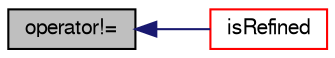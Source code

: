 digraph "operator!="
{
  bgcolor="transparent";
  edge [fontname="FreeSans",fontsize="10",labelfontname="FreeSans",labelfontsize="10"];
  node [fontname="FreeSans",fontsize="10",shape=record];
  rankdir="LR";
  Node702 [label="operator!=",height=0.2,width=0.4,color="black", fillcolor="grey75", style="filled", fontcolor="black"];
  Node702 -> Node703 [dir="back",color="midnightblue",fontsize="10",style="solid",fontname="FreeSans"];
  Node703 [label="isRefined",height=0.2,width=0.4,color="red",URL="$a21682.html#a2611eb831da5cadaed273f981cfd226c"];
}
